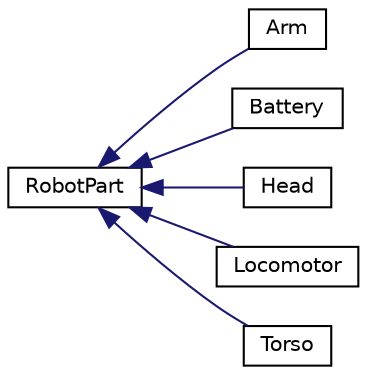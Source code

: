 digraph "Graphical Class Hierarchy"
{
  edge [fontname="Helvetica",fontsize="10",labelfontname="Helvetica",labelfontsize="10"];
  node [fontname="Helvetica",fontsize="10",shape=record];
  rankdir="LR";
  Node1 [label="RobotPart",height=0.2,width=0.4,color="black", fillcolor="white", style="filled",URL="$classRobotPart.html",tooltip="Pure abstract class that has several default data members. "];
  Node1 -> Node2 [dir="back",color="midnightblue",fontsize="10",style="solid",fontname="Helvetica"];
  Node2 [label="Arm",height=0.2,width=0.4,color="black", fillcolor="white", style="filled",URL="$classArm.html",tooltip="Arm is one of five RobotPart types. "];
  Node1 -> Node3 [dir="back",color="midnightblue",fontsize="10",style="solid",fontname="Helvetica"];
  Node3 [label="Battery",height=0.2,width=0.4,color="black", fillcolor="white", style="filled",URL="$classBattery.html",tooltip="Battery is one of five RobotPart types. "];
  Node1 -> Node4 [dir="back",color="midnightblue",fontsize="10",style="solid",fontname="Helvetica"];
  Node4 [label="Head",height=0.2,width=0.4,color="black", fillcolor="white", style="filled",URL="$classHead.html",tooltip="Head is one of five RobotPart types. "];
  Node1 -> Node5 [dir="back",color="midnightblue",fontsize="10",style="solid",fontname="Helvetica"];
  Node5 [label="Locomotor",height=0.2,width=0.4,color="black", fillcolor="white", style="filled",URL="$classLocomotor.html",tooltip="Locomotor is one of five RobotPart types. "];
  Node1 -> Node6 [dir="back",color="midnightblue",fontsize="10",style="solid",fontname="Helvetica"];
  Node6 [label="Torso",height=0.2,width=0.4,color="black", fillcolor="white", style="filled",URL="$classTorso.html",tooltip="Torso is one of five RobotPart types. "];
}
